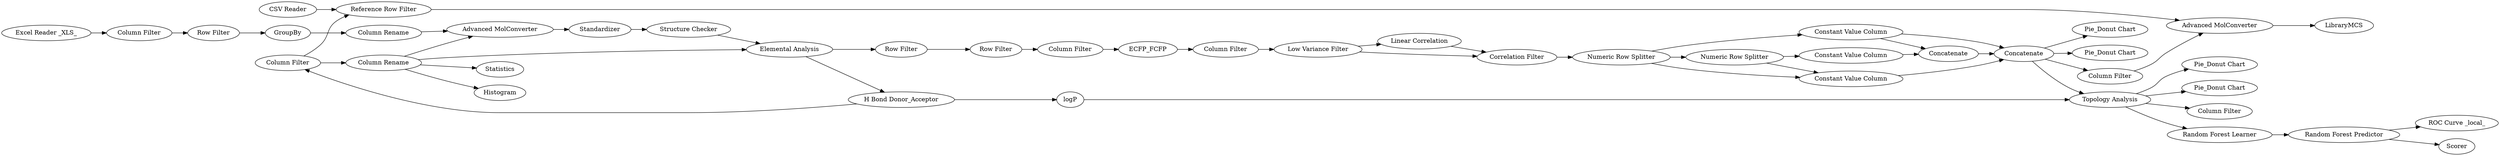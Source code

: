 digraph {
	258 -> 162
	24 -> 26
	24 -> 28
	7 -> 8
	10 -> 13
	8 -> 9
	171 -> 238
	79 -> 76
	10 -> 170
	26 -> 30
	8 -> 258
	252 -> 23
	30 -> 32
	10 -> 259
	157 -> 7
	256 -> 7
	170 -> 171
	258 -> 256
	29 -> 30
	10 -> 260
	162 -> 164
	14 -> 15
	25 -> 28
	256 -> 21
	30 -> 165
	28 -> 30
	59 -> 61
	161 -> 162
	7 -> 14
	171 -> 261
	15 -> 77
	77 -> 79
	61 -> 24
	30 -> 10
	144 -> 157
	26 -> 29
	59 -> 62
	165 -> 164
	24 -> 25
	164 -> 163
	30 -> 254
	256 -> 23
	76 -> 59
	249 -> 247
	62 -> 61
	247 -> 252
	23 -> 144
	256 -> 22
	25 -> 27
	9 -> 10
	248 -> 249
	166 -> 248
	27 -> 29
	170 [label="Random Forest Learner"]
	27 [label="Constant Value Column"]
	247 [label=GroupBy]
	165 [label="Column Filter"]
	7 [label="Elemental Analysis"]
	79 [label=ECFP_FCFP]
	9 [label=logP]
	26 [label="Constant Value Column"]
	21 [label=Statistics]
	8 [label="H Bond Donor_Acceptor"]
	162 [label="Reference Row Filter"]
	252 [label="Column Rename"]
	32 [label="Pie_Donut Chart"]
	259 [label="Pie_Donut Chart"]
	163 [label=LibraryMCS]
	254 [label="Pie_Donut Chart"]
	24 [label="Numeric Row Splitter"]
	256 [label="Column Rename"]
	161 [label="CSV Reader"]
	15 [label="Row Filter"]
	25 [label="Numeric Row Splitter"]
	238 [label="ROC Curve _local_"]
	171 [label="Random Forest Predictor"]
	10 [label="Topology Analysis"]
	59 [label="Low Variance Filter"]
	260 [label="Pie_Donut Chart"]
	166 [label="Excel Reader _XLS_"]
	164 [label="Advanced MolConverter"]
	144 [label=Standardizer]
	22 [label=Histogram]
	28 [label="Constant Value Column"]
	261 [label=Scorer]
	23 [label="Advanced MolConverter"]
	61 [label="Correlation Filter"]
	77 [label="Column Filter"]
	76 [label="Column Filter"]
	14 [label="Row Filter"]
	248 [label="Column Filter"]
	13 [label="Column Filter"]
	62 [label="Linear Correlation"]
	29 [label=Concatenate]
	157 [label="Structure Checker"]
	258 [label="Column Filter"]
	249 [label="Row Filter"]
	30 [label=Concatenate]
	rankdir=LR
}
